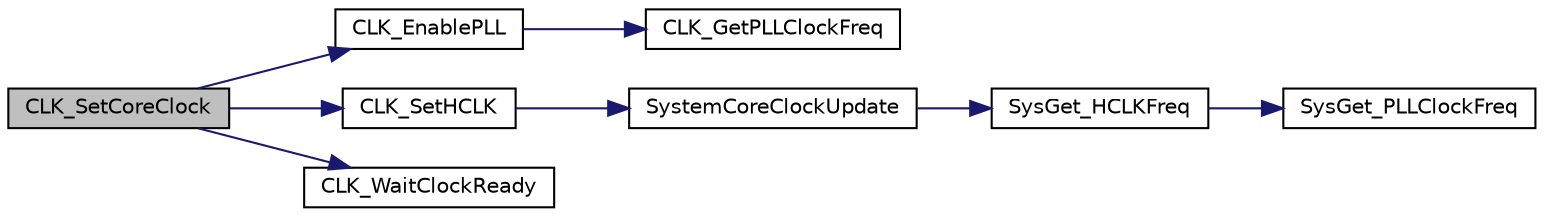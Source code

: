 digraph "CLK_SetCoreClock"
{
 // LATEX_PDF_SIZE
  edge [fontname="Helvetica",fontsize="10",labelfontname="Helvetica",labelfontsize="10"];
  node [fontname="Helvetica",fontsize="10",shape=record];
  rankdir="LR";
  Node1 [label="CLK_SetCoreClock",height=0.2,width=0.4,color="black", fillcolor="grey75", style="filled", fontcolor="black",tooltip="This function set HCLK frequency. The frequency unit is Hz. The range of u32Hclk is 16 ~ 32 MHz."];
  Node1 -> Node2 [color="midnightblue",fontsize="10",style="solid",fontname="Helvetica"];
  Node2 [label="CLK_EnablePLL",height=0.2,width=0.4,color="black", fillcolor="white", style="filled",URL="$d5/d72/group___n_a_n_o1_x2___c_l_k___e_x_p_o_r_t_e_d___f_u_n_c_t_i_o_n_s.html#ga2c1d77ec5103fe51b332f3398d434d7f",tooltip="This function set PLL frequency."];
  Node2 -> Node3 [color="midnightblue",fontsize="10",style="solid",fontname="Helvetica"];
  Node3 [label="CLK_GetPLLClockFreq",height=0.2,width=0.4,color="black", fillcolor="white", style="filled",URL="$d5/d72/group___n_a_n_o1_x2___c_l_k___e_x_p_o_r_t_e_d___f_u_n_c_t_i_o_n_s.html#gaf42f850d36900fcf77e4643f2db5470b",tooltip="This function get PLL frequency. The frequency unit is Hz."];
  Node1 -> Node4 [color="midnightblue",fontsize="10",style="solid",fontname="Helvetica"];
  Node4 [label="CLK_SetHCLK",height=0.2,width=0.4,color="black", fillcolor="white", style="filled",URL="$d5/d72/group___n_a_n_o1_x2___c_l_k___e_x_p_o_r_t_e_d___f_u_n_c_t_i_o_n_s.html#gab1a48f2301aa652d88d9235674183a24",tooltip="This function set HCLK clock source and HCLK clock divider."];
  Node4 -> Node5 [color="midnightblue",fontsize="10",style="solid",fontname="Helvetica"];
  Node5 [label="SystemCoreClockUpdate",height=0.2,width=0.4,color="black", fillcolor="white", style="filled",URL="$d5/d7e/system___nano1_x2_series_8c.html#ae0c36a9591fe6e9c45ecb21a794f0f0f",tooltip="Updates the SystemCoreClock with current core Clock retrieved from CPU registers."];
  Node5 -> Node6 [color="midnightblue",fontsize="10",style="solid",fontname="Helvetica"];
  Node6 [label="SysGet_HCLKFreq",height=0.2,width=0.4,color="black", fillcolor="white", style="filled",URL="$d5/d7e/system___nano1_x2_series_8c.html#aca6d5b465c5468d7dc1f3675e834c1b9",tooltip="Get current HCLK clock frequency."];
  Node6 -> Node7 [color="midnightblue",fontsize="10",style="solid",fontname="Helvetica"];
  Node7 [label="SysGet_PLLClockFreq",height=0.2,width=0.4,color="black", fillcolor="white", style="filled",URL="$dc/d49/group___n_a_n_o1_x2___u_a_r_t___e_x_p_o_r_t_e_d___f_u_n_c_t_i_o_n_s.html#gad0eab36ae6ce25e23219dc6a1e8fa73a",tooltip="Calculate current PLL clock frequency."];
  Node1 -> Node8 [color="midnightblue",fontsize="10",style="solid",fontname="Helvetica"];
  Node8 [label="CLK_WaitClockReady",height=0.2,width=0.4,color="black", fillcolor="white", style="filled",URL="$d5/d72/group___n_a_n_o1_x2___c_l_k___e_x_p_o_r_t_e_d___f_u_n_c_t_i_o_n_s.html#ga620c121e9147b128081654d9552efe15",tooltip="This function check selected clock source status."];
}
